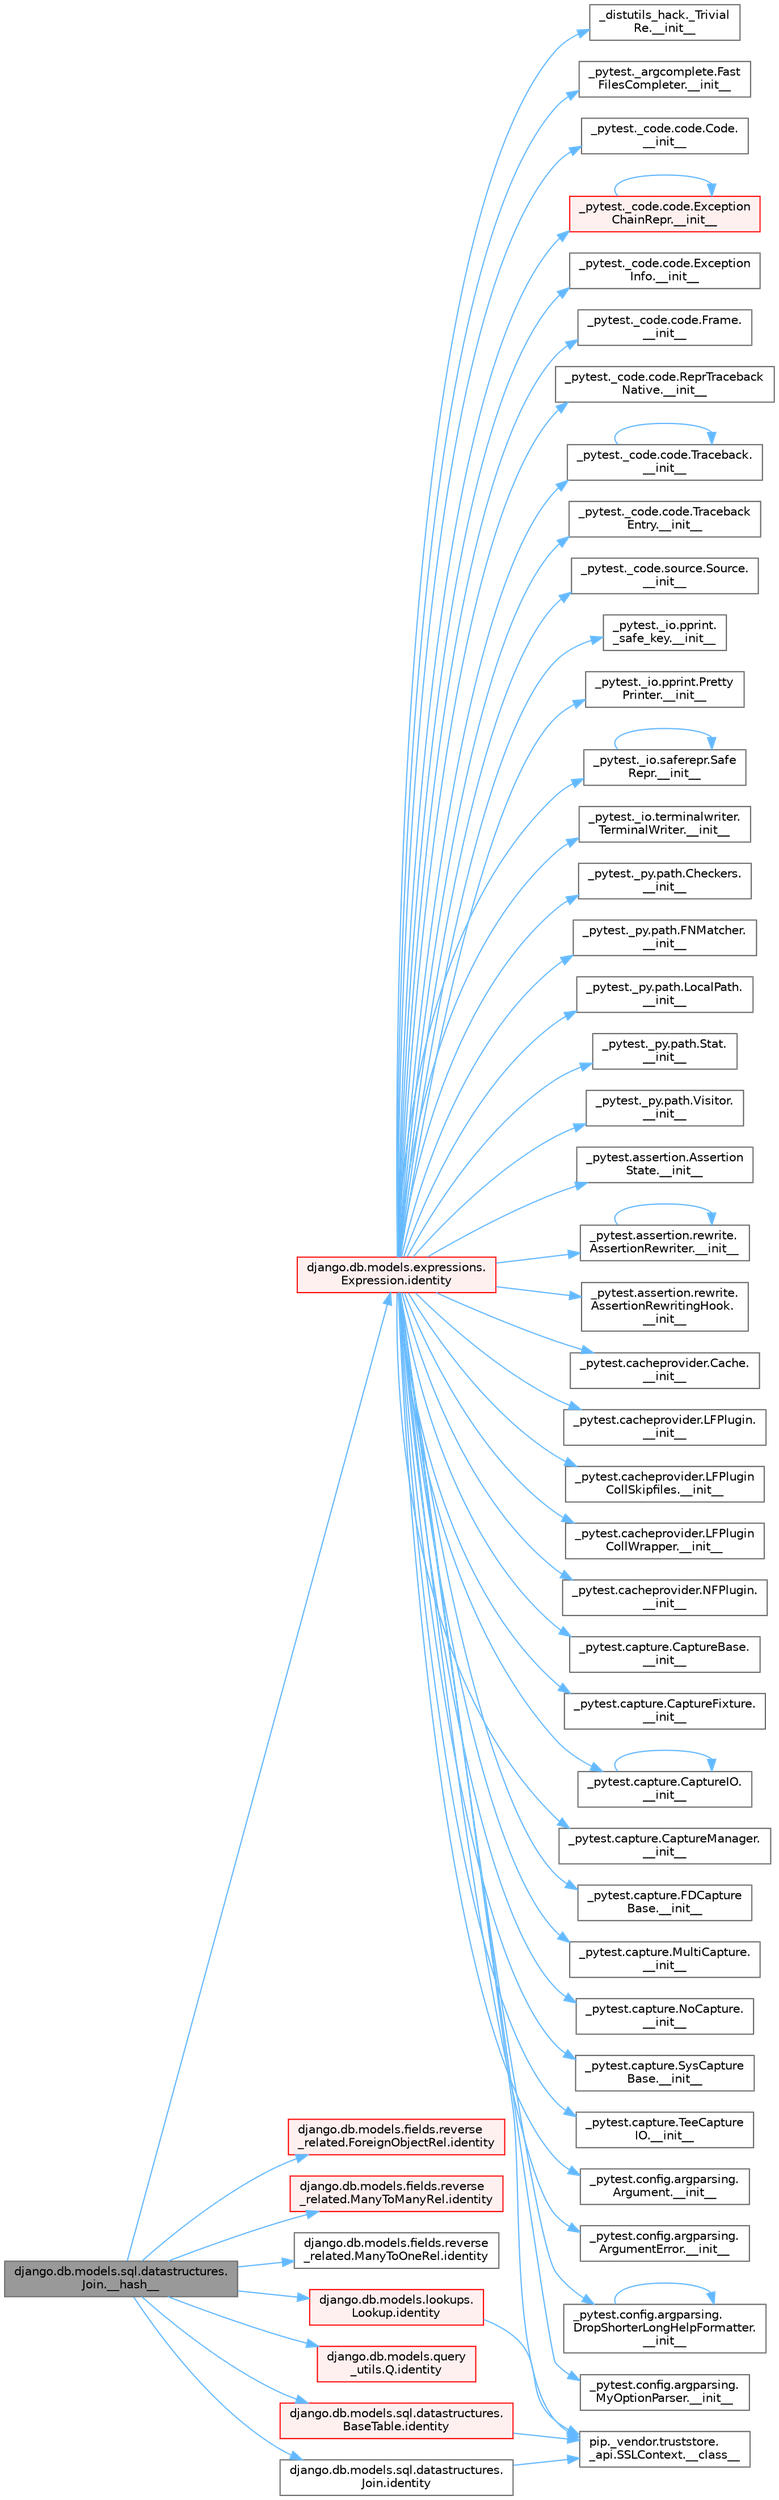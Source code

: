 digraph "django.db.models.sql.datastructures.Join.__hash__"
{
 // LATEX_PDF_SIZE
  bgcolor="transparent";
  edge [fontname=Helvetica,fontsize=10,labelfontname=Helvetica,labelfontsize=10];
  node [fontname=Helvetica,fontsize=10,shape=box,height=0.2,width=0.4];
  rankdir="LR";
  Node1 [id="Node000001",label="django.db.models.sql.datastructures.\lJoin.__hash__",height=0.2,width=0.4,color="gray40", fillcolor="grey60", style="filled", fontcolor="black",tooltip=" "];
  Node1 -> Node2 [id="edge1_Node000001_Node000002",color="steelblue1",style="solid",tooltip=" "];
  Node2 [id="Node000002",label="django.db.models.expressions.\lExpression.identity",height=0.2,width=0.4,color="red", fillcolor="#FFF0F0", style="filled",URL="$classdjango_1_1db_1_1models_1_1expressions_1_1_expression.html#a10048810b5eb8641acf3bc150731b925",tooltip=" "];
  Node2 -> Node3 [id="edge2_Node000002_Node000003",color="steelblue1",style="solid",tooltip=" "];
  Node3 [id="Node000003",label="pip._vendor.truststore.\l_api.SSLContext.__class__",height=0.2,width=0.4,color="grey40", fillcolor="white", style="filled",URL="$classpip_1_1__vendor_1_1truststore_1_1__api_1_1_s_s_l_context.html#a530861514f31eabaa3f513557d6e66de",tooltip=" "];
  Node2 -> Node4 [id="edge3_Node000002_Node000004",color="steelblue1",style="solid",tooltip=" "];
  Node4 [id="Node000004",label="_distutils_hack._Trivial\lRe.__init__",height=0.2,width=0.4,color="grey40", fillcolor="white", style="filled",URL="$class__distutils__hack_1_1___trivial_re.html#a50d1d729043a71b71f9d00311390ff21",tooltip=" "];
  Node2 -> Node5 [id="edge4_Node000002_Node000005",color="steelblue1",style="solid",tooltip=" "];
  Node5 [id="Node000005",label="_pytest._argcomplete.Fast\lFilesCompleter.__init__",height=0.2,width=0.4,color="grey40", fillcolor="white", style="filled",URL="$class__pytest_1_1__argcomplete_1_1_fast_files_completer.html#a9e1508be3412f5febff87c8bd6cc4c20",tooltip=" "];
  Node2 -> Node6 [id="edge5_Node000002_Node000006",color="steelblue1",style="solid",tooltip=" "];
  Node6 [id="Node000006",label="_pytest._code.code.Code.\l__init__",height=0.2,width=0.4,color="grey40", fillcolor="white", style="filled",URL="$class__pytest_1_1__code_1_1code_1_1_code.html#ab559c9a70ce2b7120c98f50dbbd41dd7",tooltip=" "];
  Node2 -> Node7 [id="edge6_Node000002_Node000007",color="steelblue1",style="solid",tooltip=" "];
  Node7 [id="Node000007",label="_pytest._code.code.Exception\lChainRepr.__init__",height=0.2,width=0.4,color="red", fillcolor="#FFF0F0", style="filled",URL="$class__pytest_1_1__code_1_1code_1_1_exception_chain_repr.html#aab1f9b37be95a5d679e29479770d7411",tooltip=" "];
  Node7 -> Node7 [id="edge7_Node000007_Node000007",color="steelblue1",style="solid",tooltip=" "];
  Node2 -> Node4534 [id="edge8_Node000002_Node004534",color="steelblue1",style="solid",tooltip=" "];
  Node4534 [id="Node004534",label="_pytest._code.code.Exception\lInfo.__init__",height=0.2,width=0.4,color="grey40", fillcolor="white", style="filled",URL="$class__pytest_1_1__code_1_1code_1_1_exception_info.html#a1d8c03b20159799c2df17b4afe8c5a39",tooltip=" "];
  Node2 -> Node4535 [id="edge9_Node000002_Node004535",color="steelblue1",style="solid",tooltip=" "];
  Node4535 [id="Node004535",label="_pytest._code.code.Frame.\l__init__",height=0.2,width=0.4,color="grey40", fillcolor="white", style="filled",URL="$class__pytest_1_1__code_1_1code_1_1_frame.html#a39fca0736cbb73cec4db94016c509ee3",tooltip=" "];
  Node2 -> Node4536 [id="edge10_Node000002_Node004536",color="steelblue1",style="solid",tooltip=" "];
  Node4536 [id="Node004536",label="_pytest._code.code.ReprTraceback\lNative.__init__",height=0.2,width=0.4,color="grey40", fillcolor="white", style="filled",URL="$class__pytest_1_1__code_1_1code_1_1_repr_traceback_native.html#a896652985b349a4ba24575debd05e24c",tooltip=" "];
  Node2 -> Node4537 [id="edge11_Node000002_Node004537",color="steelblue1",style="solid",tooltip=" "];
  Node4537 [id="Node004537",label="_pytest._code.code.Traceback.\l__init__",height=0.2,width=0.4,color="grey40", fillcolor="white", style="filled",URL="$class__pytest_1_1__code_1_1code_1_1_traceback.html#aeb3bb4cb6acaf0d8926db313a2c2d0c1",tooltip=" "];
  Node4537 -> Node4537 [id="edge12_Node004537_Node004537",color="steelblue1",style="solid",tooltip=" "];
  Node2 -> Node4538 [id="edge13_Node000002_Node004538",color="steelblue1",style="solid",tooltip=" "];
  Node4538 [id="Node004538",label="_pytest._code.code.Traceback\lEntry.__init__",height=0.2,width=0.4,color="grey40", fillcolor="white", style="filled",URL="$class__pytest_1_1__code_1_1code_1_1_traceback_entry.html#af34eb037e9cb3ccc8b627cebd77ce782",tooltip=" "];
  Node2 -> Node4539 [id="edge14_Node000002_Node004539",color="steelblue1",style="solid",tooltip=" "];
  Node4539 [id="Node004539",label="_pytest._code.source.Source.\l__init__",height=0.2,width=0.4,color="grey40", fillcolor="white", style="filled",URL="$class__pytest_1_1__code_1_1source_1_1_source.html#a28e106aaa90d8b263d9e35781a9a49b6",tooltip=" "];
  Node2 -> Node4540 [id="edge15_Node000002_Node004540",color="steelblue1",style="solid",tooltip=" "];
  Node4540 [id="Node004540",label="_pytest._io.pprint.\l_safe_key.__init__",height=0.2,width=0.4,color="grey40", fillcolor="white", style="filled",URL="$class__pytest_1_1__io_1_1pprint_1_1__safe__key.html#a733eed75c5bbbcde5e2df06160b6f93a",tooltip=" "];
  Node2 -> Node4541 [id="edge16_Node000002_Node004541",color="steelblue1",style="solid",tooltip=" "];
  Node4541 [id="Node004541",label="_pytest._io.pprint.Pretty\lPrinter.__init__",height=0.2,width=0.4,color="grey40", fillcolor="white", style="filled",URL="$class__pytest_1_1__io_1_1pprint_1_1_pretty_printer.html#a4fc19d99d2566eab87ddc2dca26b0b4a",tooltip=" "];
  Node2 -> Node4542 [id="edge17_Node000002_Node004542",color="steelblue1",style="solid",tooltip=" "];
  Node4542 [id="Node004542",label="_pytest._io.saferepr.Safe\lRepr.__init__",height=0.2,width=0.4,color="grey40", fillcolor="white", style="filled",URL="$class__pytest_1_1__io_1_1saferepr_1_1_safe_repr.html#afec7b90e034e10e3dbef6b76dcbf62cd",tooltip=" "];
  Node4542 -> Node4542 [id="edge18_Node004542_Node004542",color="steelblue1",style="solid",tooltip=" "];
  Node2 -> Node4543 [id="edge19_Node000002_Node004543",color="steelblue1",style="solid",tooltip=" "];
  Node4543 [id="Node004543",label="_pytest._io.terminalwriter.\lTerminalWriter.__init__",height=0.2,width=0.4,color="grey40", fillcolor="white", style="filled",URL="$class__pytest_1_1__io_1_1terminalwriter_1_1_terminal_writer.html#a55a443ca95be61da42c33db09eb436ad",tooltip=" "];
  Node2 -> Node4544 [id="edge20_Node000002_Node004544",color="steelblue1",style="solid",tooltip=" "];
  Node4544 [id="Node004544",label="_pytest._py.path.Checkers.\l__init__",height=0.2,width=0.4,color="grey40", fillcolor="white", style="filled",URL="$class__pytest_1_1__py_1_1path_1_1_checkers.html#a9a3e9055984a1e91d758fc4547436b5f",tooltip=" "];
  Node2 -> Node4545 [id="edge21_Node000002_Node004545",color="steelblue1",style="solid",tooltip=" "];
  Node4545 [id="Node004545",label="_pytest._py.path.FNMatcher.\l__init__",height=0.2,width=0.4,color="grey40", fillcolor="white", style="filled",URL="$class__pytest_1_1__py_1_1path_1_1_f_n_matcher.html#af9b35bf1a754807d9217a964042f19ff",tooltip=" "];
  Node2 -> Node4546 [id="edge22_Node000002_Node004546",color="steelblue1",style="solid",tooltip=" "];
  Node4546 [id="Node004546",label="_pytest._py.path.LocalPath.\l__init__",height=0.2,width=0.4,color="grey40", fillcolor="white", style="filled",URL="$class__pytest_1_1__py_1_1path_1_1_local_path.html#aea7cc613b0c69ef85e2187fd9c0adcce",tooltip=" "];
  Node2 -> Node4547 [id="edge23_Node000002_Node004547",color="steelblue1",style="solid",tooltip=" "];
  Node4547 [id="Node004547",label="_pytest._py.path.Stat.\l__init__",height=0.2,width=0.4,color="grey40", fillcolor="white", style="filled",URL="$class__pytest_1_1__py_1_1path_1_1_stat.html#a229a169212c6a50a70a8fa24a3eecac4",tooltip=" "];
  Node2 -> Node4548 [id="edge24_Node000002_Node004548",color="steelblue1",style="solid",tooltip=" "];
  Node4548 [id="Node004548",label="_pytest._py.path.Visitor.\l__init__",height=0.2,width=0.4,color="grey40", fillcolor="white", style="filled",URL="$class__pytest_1_1__py_1_1path_1_1_visitor.html#a3d4e3c4a6a0eace5b9f8802c8fc9b308",tooltip=" "];
  Node2 -> Node4549 [id="edge25_Node000002_Node004549",color="steelblue1",style="solid",tooltip=" "];
  Node4549 [id="Node004549",label="_pytest.assertion.Assertion\lState.__init__",height=0.2,width=0.4,color="grey40", fillcolor="white", style="filled",URL="$class__pytest_1_1assertion_1_1_assertion_state.html#a63d015164931091516c113d8f5267434",tooltip=" "];
  Node2 -> Node4550 [id="edge26_Node000002_Node004550",color="steelblue1",style="solid",tooltip=" "];
  Node4550 [id="Node004550",label="_pytest.assertion.rewrite.\lAssertionRewriter.__init__",height=0.2,width=0.4,color="grey40", fillcolor="white", style="filled",URL="$class__pytest_1_1assertion_1_1rewrite_1_1_assertion_rewriter.html#adc26d444abf5a77160a599d05b48c9c7",tooltip=" "];
  Node4550 -> Node4550 [id="edge27_Node004550_Node004550",color="steelblue1",style="solid",tooltip=" "];
  Node2 -> Node4551 [id="edge28_Node000002_Node004551",color="steelblue1",style="solid",tooltip=" "];
  Node4551 [id="Node004551",label="_pytest.assertion.rewrite.\lAssertionRewritingHook.\l__init__",height=0.2,width=0.4,color="grey40", fillcolor="white", style="filled",URL="$class__pytest_1_1assertion_1_1rewrite_1_1_assertion_rewriting_hook.html#ab81ee24a4a1e244b332b06d8796ff5b8",tooltip=" "];
  Node2 -> Node4552 [id="edge29_Node000002_Node004552",color="steelblue1",style="solid",tooltip=" "];
  Node4552 [id="Node004552",label="_pytest.cacheprovider.Cache.\l__init__",height=0.2,width=0.4,color="grey40", fillcolor="white", style="filled",URL="$class__pytest_1_1cacheprovider_1_1_cache.html#ad9b01a9d9f61a824d398b6e1ab6c2e5b",tooltip=" "];
  Node2 -> Node4553 [id="edge30_Node000002_Node004553",color="steelblue1",style="solid",tooltip=" "];
  Node4553 [id="Node004553",label="_pytest.cacheprovider.LFPlugin.\l__init__",height=0.2,width=0.4,color="grey40", fillcolor="white", style="filled",URL="$class__pytest_1_1cacheprovider_1_1_l_f_plugin.html#a97519a7353f01532f5ffbc7d284b13d9",tooltip=" "];
  Node2 -> Node4554 [id="edge31_Node000002_Node004554",color="steelblue1",style="solid",tooltip=" "];
  Node4554 [id="Node004554",label="_pytest.cacheprovider.LFPlugin\lCollSkipfiles.__init__",height=0.2,width=0.4,color="grey40", fillcolor="white", style="filled",URL="$class__pytest_1_1cacheprovider_1_1_l_f_plugin_coll_skipfiles.html#a94d30d847c2b3839f1c26fa3970042f9",tooltip=" "];
  Node2 -> Node4555 [id="edge32_Node000002_Node004555",color="steelblue1",style="solid",tooltip=" "];
  Node4555 [id="Node004555",label="_pytest.cacheprovider.LFPlugin\lCollWrapper.__init__",height=0.2,width=0.4,color="grey40", fillcolor="white", style="filled",URL="$class__pytest_1_1cacheprovider_1_1_l_f_plugin_coll_wrapper.html#aa46d15f4309bf24c62a7b825f6fd7f80",tooltip=" "];
  Node2 -> Node4556 [id="edge33_Node000002_Node004556",color="steelblue1",style="solid",tooltip=" "];
  Node4556 [id="Node004556",label="_pytest.cacheprovider.NFPlugin.\l__init__",height=0.2,width=0.4,color="grey40", fillcolor="white", style="filled",URL="$class__pytest_1_1cacheprovider_1_1_n_f_plugin.html#a03095db55ff2a85cf95aa023f409cfd2",tooltip=" "];
  Node2 -> Node4557 [id="edge34_Node000002_Node004557",color="steelblue1",style="solid",tooltip=" "];
  Node4557 [id="Node004557",label="_pytest.capture.CaptureBase.\l__init__",height=0.2,width=0.4,color="grey40", fillcolor="white", style="filled",URL="$class__pytest_1_1capture_1_1_capture_base.html#ac797fd7af7ac6823c823d9e9db586879",tooltip=" "];
  Node2 -> Node4558 [id="edge35_Node000002_Node004558",color="steelblue1",style="solid",tooltip=" "];
  Node4558 [id="Node004558",label="_pytest.capture.CaptureFixture.\l__init__",height=0.2,width=0.4,color="grey40", fillcolor="white", style="filled",URL="$class__pytest_1_1capture_1_1_capture_fixture.html#af9ca9224162251244ee6c1fc709d6709",tooltip=" "];
  Node2 -> Node4559 [id="edge36_Node000002_Node004559",color="steelblue1",style="solid",tooltip=" "];
  Node4559 [id="Node004559",label="_pytest.capture.CaptureIO.\l__init__",height=0.2,width=0.4,color="grey40", fillcolor="white", style="filled",URL="$class__pytest_1_1capture_1_1_capture_i_o.html#a99c989e7c3ecb288ce88e52964586f7e",tooltip=" "];
  Node4559 -> Node4559 [id="edge37_Node004559_Node004559",color="steelblue1",style="solid",tooltip=" "];
  Node2 -> Node4560 [id="edge38_Node000002_Node004560",color="steelblue1",style="solid",tooltip=" "];
  Node4560 [id="Node004560",label="_pytest.capture.CaptureManager.\l__init__",height=0.2,width=0.4,color="grey40", fillcolor="white", style="filled",URL="$class__pytest_1_1capture_1_1_capture_manager.html#a53692186f725f42d6d600c584c2d1595",tooltip=" "];
  Node2 -> Node4561 [id="edge39_Node000002_Node004561",color="steelblue1",style="solid",tooltip=" "];
  Node4561 [id="Node004561",label="_pytest.capture.FDCapture\lBase.__init__",height=0.2,width=0.4,color="grey40", fillcolor="white", style="filled",URL="$class__pytest_1_1capture_1_1_f_d_capture_base.html#acbd893224a660d72ba9ee1530faba3eb",tooltip=" "];
  Node2 -> Node4562 [id="edge40_Node000002_Node004562",color="steelblue1",style="solid",tooltip=" "];
  Node4562 [id="Node004562",label="_pytest.capture.MultiCapture.\l__init__",height=0.2,width=0.4,color="grey40", fillcolor="white", style="filled",URL="$class__pytest_1_1capture_1_1_multi_capture.html#a042941f12dd5edbb1dc290c1b366aed8",tooltip=" "];
  Node2 -> Node4563 [id="edge41_Node000002_Node004563",color="steelblue1",style="solid",tooltip=" "];
  Node4563 [id="Node004563",label="_pytest.capture.NoCapture.\l__init__",height=0.2,width=0.4,color="grey40", fillcolor="white", style="filled",URL="$class__pytest_1_1capture_1_1_no_capture.html#aa9a8aab5ba0e5121fb54254c3d5678d7",tooltip=" "];
  Node2 -> Node4564 [id="edge42_Node000002_Node004564",color="steelblue1",style="solid",tooltip=" "];
  Node4564 [id="Node004564",label="_pytest.capture.SysCapture\lBase.__init__",height=0.2,width=0.4,color="grey40", fillcolor="white", style="filled",URL="$class__pytest_1_1capture_1_1_sys_capture_base.html#a5cf018132ca4c277281d54faa369c1c5",tooltip=" "];
  Node2 -> Node4565 [id="edge43_Node000002_Node004565",color="steelblue1",style="solid",tooltip=" "];
  Node4565 [id="Node004565",label="_pytest.capture.TeeCapture\lIO.__init__",height=0.2,width=0.4,color="grey40", fillcolor="white", style="filled",URL="$class__pytest_1_1capture_1_1_tee_capture_i_o.html#a8e334925bc2f70d219a688e64cdfb9d4",tooltip=" "];
  Node2 -> Node4566 [id="edge44_Node000002_Node004566",color="steelblue1",style="solid",tooltip=" "];
  Node4566 [id="Node004566",label="_pytest.config.argparsing.\lArgument.__init__",height=0.2,width=0.4,color="grey40", fillcolor="white", style="filled",URL="$class__pytest_1_1config_1_1argparsing_1_1_argument.html#a2f4bb695ca6f55c2cc17cf735ece7f11",tooltip=" "];
  Node2 -> Node4567 [id="edge45_Node000002_Node004567",color="steelblue1",style="solid",tooltip=" "];
  Node4567 [id="Node004567",label="_pytest.config.argparsing.\lArgumentError.__init__",height=0.2,width=0.4,color="grey40", fillcolor="white", style="filled",URL="$class__pytest_1_1config_1_1argparsing_1_1_argument_error.html#a77f87724a877e68f89fb49ed0d7a8ce4",tooltip=" "];
  Node2 -> Node4568 [id="edge46_Node000002_Node004568",color="steelblue1",style="solid",tooltip=" "];
  Node4568 [id="Node004568",label="_pytest.config.argparsing.\lDropShorterLongHelpFormatter.\l__init__",height=0.2,width=0.4,color="grey40", fillcolor="white", style="filled",URL="$class__pytest_1_1config_1_1argparsing_1_1_drop_shorter_long_help_formatter.html#a08cdbe5281337d3f46c7171d50efbe05",tooltip=" "];
  Node4568 -> Node4568 [id="edge47_Node004568_Node004568",color="steelblue1",style="solid",tooltip=" "];
  Node2 -> Node4569 [id="edge48_Node000002_Node004569",color="steelblue1",style="solid",tooltip=" "];
  Node4569 [id="Node004569",label="_pytest.config.argparsing.\lMyOptionParser.__init__",height=0.2,width=0.4,color="grey40", fillcolor="white", style="filled",URL="$class__pytest_1_1config_1_1argparsing_1_1_my_option_parser.html#a51fe4da6fe6cd5e42ae77ee20c1f9e26",tooltip=" "];
  Node1 -> Node6876 [id="edge49_Node000001_Node006876",color="steelblue1",style="solid",tooltip=" "];
  Node6876 [id="Node006876",label="django.db.models.fields.reverse\l_related.ForeignObjectRel.identity",height=0.2,width=0.4,color="red", fillcolor="#FFF0F0", style="filled",URL="$classdjango_1_1db_1_1models_1_1fields_1_1reverse__related_1_1_foreign_object_rel.html#a03352fde9cdb51d580653066329d926e",tooltip=" "];
  Node1 -> Node6877 [id="edge50_Node000001_Node006877",color="steelblue1",style="solid",tooltip=" "];
  Node6877 [id="Node006877",label="django.db.models.fields.reverse\l_related.ManyToManyRel.identity",height=0.2,width=0.4,color="red", fillcolor="#FFF0F0", style="filled",URL="$classdjango_1_1db_1_1models_1_1fields_1_1reverse__related_1_1_many_to_many_rel.html#a86f13fca6be61c59085defa2f478b8e5",tooltip=" "];
  Node1 -> Node6879 [id="edge51_Node000001_Node006879",color="steelblue1",style="solid",tooltip=" "];
  Node6879 [id="Node006879",label="django.db.models.fields.reverse\l_related.ManyToOneRel.identity",height=0.2,width=0.4,color="grey40", fillcolor="white", style="filled",URL="$classdjango_1_1db_1_1models_1_1fields_1_1reverse__related_1_1_many_to_one_rel.html#ad2bbfc9376cfd9440144ef5c1445b0d6",tooltip=" "];
  Node1 -> Node6880 [id="edge52_Node000001_Node006880",color="steelblue1",style="solid",tooltip=" "];
  Node6880 [id="Node006880",label="django.db.models.lookups.\lLookup.identity",height=0.2,width=0.4,color="red", fillcolor="#FFF0F0", style="filled",URL="$classdjango_1_1db_1_1models_1_1lookups_1_1_lookup.html#a8178847c60d76d034db6ef8ab72eb5e7",tooltip=" "];
  Node6880 -> Node3 [id="edge53_Node006880_Node000003",color="steelblue1",style="solid",tooltip=" "];
  Node1 -> Node6881 [id="edge54_Node000001_Node006881",color="steelblue1",style="solid",tooltip=" "];
  Node6881 [id="Node006881",label="django.db.models.query\l_utils.Q.identity",height=0.2,width=0.4,color="red", fillcolor="#FFF0F0", style="filled",URL="$classdjango_1_1db_1_1models_1_1query__utils_1_1_q.html#a63129a45cd7e8fa8b4789ce076f445a3",tooltip=" "];
  Node1 -> Node6882 [id="edge55_Node000001_Node006882",color="steelblue1",style="solid",tooltip=" "];
  Node6882 [id="Node006882",label="django.db.models.sql.datastructures.\lBaseTable.identity",height=0.2,width=0.4,color="red", fillcolor="#FFF0F0", style="filled",URL="$classdjango_1_1db_1_1models_1_1sql_1_1datastructures_1_1_base_table.html#a2468bb5e5bb48e001a665c57181b5110",tooltip=" "];
  Node6882 -> Node3 [id="edge56_Node006882_Node000003",color="steelblue1",style="solid",tooltip=" "];
  Node1 -> Node6883 [id="edge57_Node000001_Node006883",color="steelblue1",style="solid",tooltip=" "];
  Node6883 [id="Node006883",label="django.db.models.sql.datastructures.\lJoin.identity",height=0.2,width=0.4,color="grey40", fillcolor="white", style="filled",URL="$classdjango_1_1db_1_1models_1_1sql_1_1datastructures_1_1_join.html#afb642fd1184f029dc822b02cbf6da4d9",tooltip=" "];
  Node6883 -> Node3 [id="edge58_Node006883_Node000003",color="steelblue1",style="solid",tooltip=" "];
}
